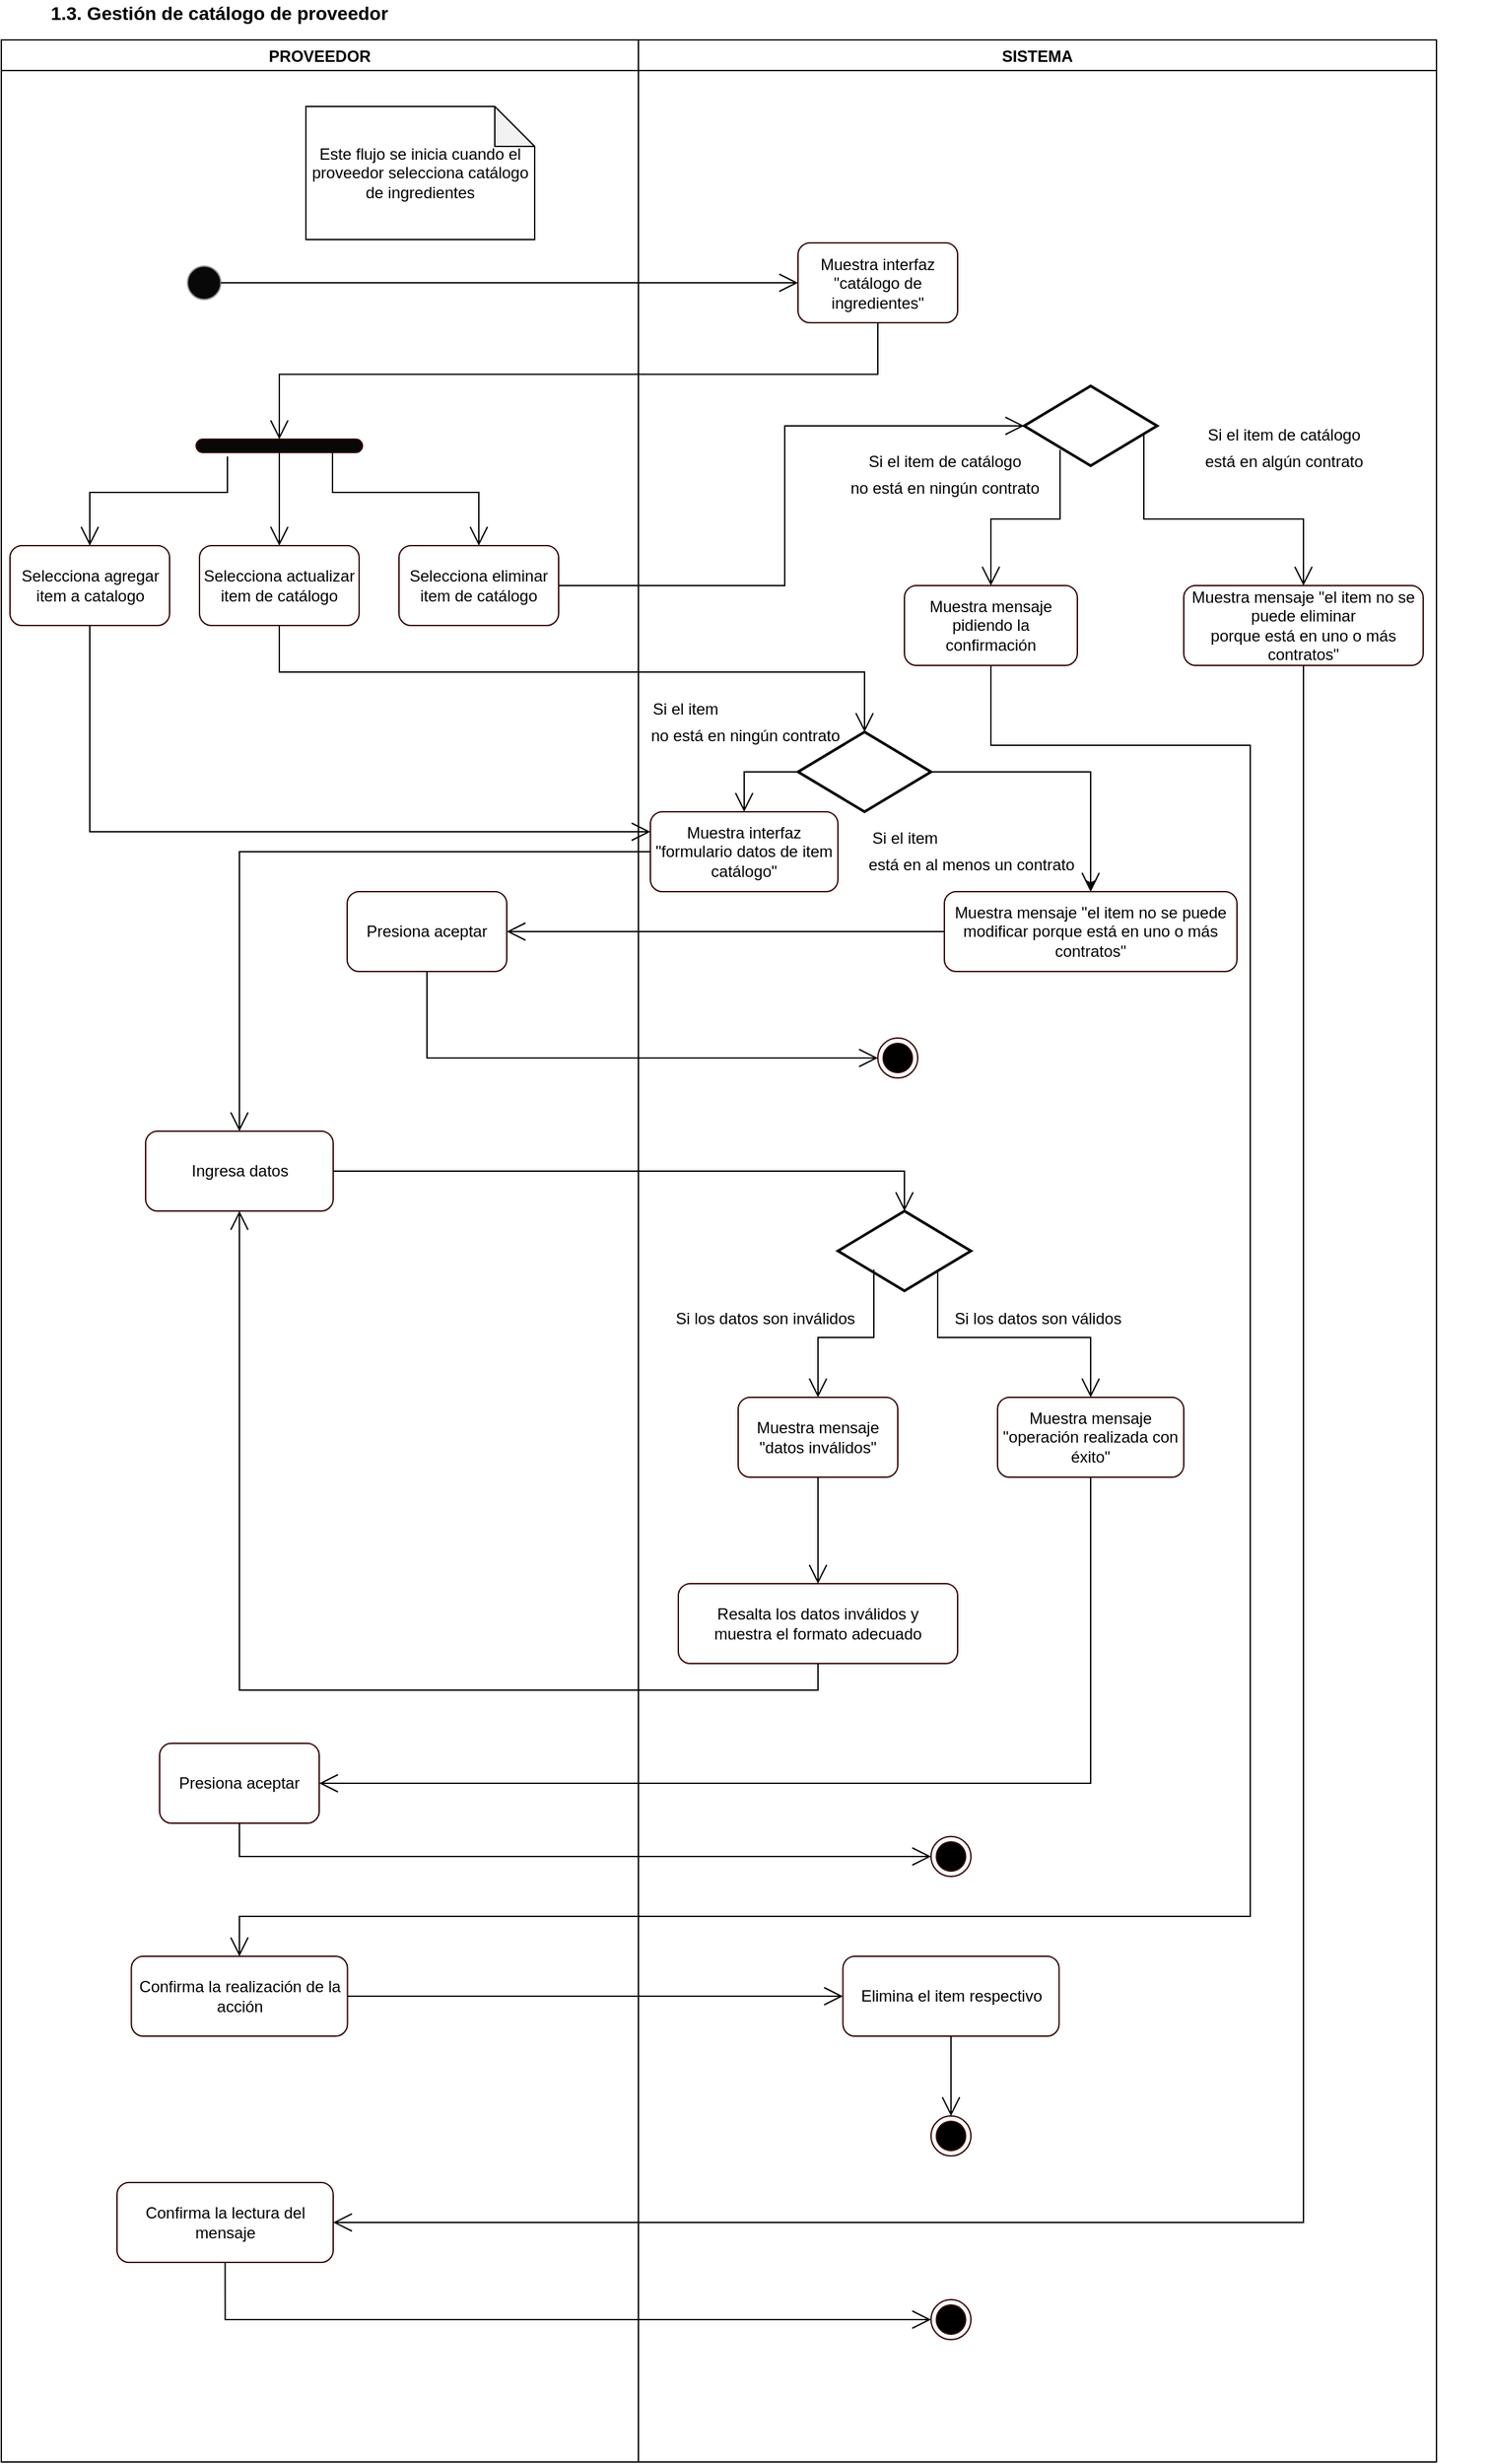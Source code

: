 <mxfile version="13.2.4" type="device"><diagram id="MT0bESdI1JiEAsve0kCm" name="Page-1"><mxGraphModel dx="898" dy="10988" grid="1" gridSize="10" guides="1" tooltips="1" connect="1" arrows="1" fold="1" page="1" pageScale="1" pageWidth="827" pageHeight="1169" math="0" shadow="0"><root><mxCell id="0"/><mxCell id="1" parent="0"/><mxCell id="WYLuXknDr8wbcJytO-Wc-1" value="PROVEEDOR" style="swimlane;gradientColor=none;" parent="1" vertex="1"><mxGeometry x="41" y="-10480" width="479" height="1820" as="geometry"/></mxCell><mxCell id="WYLuXknDr8wbcJytO-Wc-3" value="" style="ellipse;whiteSpace=wrap;html=1;aspect=fixed;strokeColor=#919191;fillColor=#080808;gradientColor=none;" parent="WYLuXknDr8wbcJytO-Wc-1" vertex="1"><mxGeometry x="140" y="170" width="25" height="25" as="geometry"/></mxCell><mxCell id="WYLuXknDr8wbcJytO-Wc-22" value="Este flujo se inicia cuando el proveedor selecciona catálogo de ingredientes" style="shape=note;whiteSpace=wrap;html=1;backgroundOutline=1;darkOpacity=0.05;" parent="WYLuXknDr8wbcJytO-Wc-1" vertex="1"><mxGeometry x="229" y="50" width="172" height="100" as="geometry"/></mxCell><mxCell id="WYLuXknDr8wbcJytO-Wc-38" value="" style="group" parent="WYLuXknDr8wbcJytO-Wc-1" vertex="1" connectable="0"><mxGeometry x="29" y="300" width="417.5" height="270" as="geometry"/></mxCell><mxCell id="WYLuXknDr8wbcJytO-Wc-30" value="" style="group" parent="WYLuXknDr8wbcJytO-Wc-38" vertex="1" connectable="0"><mxGeometry width="417.5" height="140" as="geometry"/></mxCell><mxCell id="WYLuXknDr8wbcJytO-Wc-31" value="" style="rounded=1;whiteSpace=wrap;html=1;strokeColor=#330000;fillColor=#080808;gradientColor=none;arcSize=50;" parent="WYLuXknDr8wbcJytO-Wc-30" vertex="1"><mxGeometry x="117.5" width="125" height="10" as="geometry"/></mxCell><mxCell id="WYLuXknDr8wbcJytO-Wc-32" style="edgeStyle=orthogonalEdgeStyle;rounded=0;orthogonalLoop=1;jettySize=auto;html=1;exitX=0.5;exitY=0;exitDx=0;exitDy=0;entryX=0.188;entryY=1.3;entryDx=0;entryDy=0;entryPerimeter=0;startArrow=open;startFill=0;startSize=12;endArrow=none;endFill=0;endSize=12;targetPerimeterSpacing=0;" parent="WYLuXknDr8wbcJytO-Wc-30" source="WYLuXknDr8wbcJytO-Wc-33" target="WYLuXknDr8wbcJytO-Wc-31" edge="1"><mxGeometry relative="1" as="geometry"/></mxCell><mxCell id="WYLuXknDr8wbcJytO-Wc-33" value="Selecciona agregar item a catalogo" style="rounded=1;whiteSpace=wrap;html=1;strokeColor=#330000;fillColor=#FFFFFF;gradientColor=none;" parent="WYLuXknDr8wbcJytO-Wc-30" vertex="1"><mxGeometry x="-22.5" y="80" width="120" height="60" as="geometry"/></mxCell><mxCell id="WYLuXknDr8wbcJytO-Wc-34" style="edgeStyle=orthogonalEdgeStyle;rounded=0;orthogonalLoop=1;jettySize=auto;html=1;exitX=0.5;exitY=0;exitDx=0;exitDy=0;entryX=0.5;entryY=1;entryDx=0;entryDy=0;startArrow=open;startFill=0;startSize=12;endArrow=none;endFill=0;endSize=12;targetPerimeterSpacing=0;" parent="WYLuXknDr8wbcJytO-Wc-30" source="WYLuXknDr8wbcJytO-Wc-35" target="WYLuXknDr8wbcJytO-Wc-31" edge="1"><mxGeometry relative="1" as="geometry"/></mxCell><mxCell id="WYLuXknDr8wbcJytO-Wc-35" value="Selecciona actualizar item de catálogo" style="rounded=1;whiteSpace=wrap;html=1;strokeColor=#330000;fillColor=#FFFFFF;gradientColor=none;" parent="WYLuXknDr8wbcJytO-Wc-30" vertex="1"><mxGeometry x="120" y="80" width="120" height="60" as="geometry"/></mxCell><mxCell id="WYLuXknDr8wbcJytO-Wc-36" style="edgeStyle=orthogonalEdgeStyle;rounded=0;orthogonalLoop=1;jettySize=auto;html=1;exitX=0.5;exitY=0;exitDx=0;exitDy=0;entryX=0.82;entryY=1;entryDx=0;entryDy=0;startArrow=open;startFill=0;startSize=12;endArrow=none;endFill=0;endSize=12;targetPerimeterSpacing=0;entryPerimeter=0;" parent="WYLuXknDr8wbcJytO-Wc-30" source="WYLuXknDr8wbcJytO-Wc-37" target="WYLuXknDr8wbcJytO-Wc-31" edge="1"><mxGeometry relative="1" as="geometry"/></mxCell><mxCell id="WYLuXknDr8wbcJytO-Wc-37" value="Selecciona eliminar item de catálogo" style="rounded=1;whiteSpace=wrap;html=1;strokeColor=#330000;fillColor=#FFFFFF;gradientColor=none;" parent="WYLuXknDr8wbcJytO-Wc-30" vertex="1"><mxGeometry x="270" y="80" width="120" height="60" as="geometry"/></mxCell><mxCell id="WYLuXknDr8wbcJytO-Wc-51" value="Ingresa datos" style="rounded=1;whiteSpace=wrap;html=1;strokeColor=#330000;fillColor=#FFFFFF;gradientColor=none;" parent="WYLuXknDr8wbcJytO-Wc-1" vertex="1"><mxGeometry x="108.5" y="820" width="141" height="60" as="geometry"/></mxCell><mxCell id="WYLuXknDr8wbcJytO-Wc-83" value="Confirma la realización de la acción" style="rounded=1;whiteSpace=wrap;html=1;strokeColor=#330000;fillColor=#FFFFFF;gradientColor=none;" parent="WYLuXknDr8wbcJytO-Wc-1" vertex="1"><mxGeometry x="97.75" y="1440" width="162.5" height="60" as="geometry"/></mxCell><mxCell id="WYLuXknDr8wbcJytO-Wc-90" value="Confirma la lectura del mensaje" style="rounded=1;whiteSpace=wrap;html=1;strokeColor=#330000;fillColor=#FFFFFF;gradientColor=none;" parent="WYLuXknDr8wbcJytO-Wc-1" vertex="1"><mxGeometry x="87" y="1610" width="162.5" height="60" as="geometry"/></mxCell><mxCell id="WYLuXknDr8wbcJytO-Wc-95" value="Presiona aceptar" style="rounded=1;whiteSpace=wrap;html=1;strokeColor=#330000;fillColor=#FFFFFF;gradientColor=none;" parent="WYLuXknDr8wbcJytO-Wc-1" vertex="1"><mxGeometry x="119" y="1280" width="120" height="60" as="geometry"/></mxCell><mxCell id="WYLuXknDr8wbcJytO-Wc-129" value="Presiona aceptar" style="rounded=1;whiteSpace=wrap;html=1;strokeColor=#330000;fillColor=#FFFFFF;gradientColor=none;" parent="WYLuXknDr8wbcJytO-Wc-1" vertex="1"><mxGeometry x="260" y="640" width="120" height="60" as="geometry"/></mxCell><mxCell id="WYLuXknDr8wbcJytO-Wc-13" value="SISTEMA" style="swimlane;gradientColor=none;" parent="1" vertex="1"><mxGeometry x="520" y="-10480" width="600" height="1820" as="geometry"/></mxCell><mxCell id="WYLuXknDr8wbcJytO-Wc-23" value="Muestra interfaz &quot;catálogo de ingredientes&quot;" style="rounded=1;whiteSpace=wrap;html=1;strokeColor=#330000;fillColor=#FFFFFF;gradientColor=none;" parent="WYLuXknDr8wbcJytO-Wc-13" vertex="1"><mxGeometry x="120" y="152.5" width="120" height="60" as="geometry"/></mxCell><mxCell id="WYLuXknDr8wbcJytO-Wc-63" value="" style="group" parent="WYLuXknDr8wbcJytO-Wc-13" vertex="1" connectable="0"><mxGeometry x="20" y="880" width="470" height="340" as="geometry"/></mxCell><mxCell id="WYLuXknDr8wbcJytO-Wc-54" value="" style="strokeWidth=2;html=1;shape=mxgraph.flowchart.decision;whiteSpace=wrap;fillColor=#FFFFFF;gradientColor=none;" parent="WYLuXknDr8wbcJytO-Wc-63" vertex="1"><mxGeometry x="130" width="100" height="60" as="geometry"/></mxCell><mxCell id="WYLuXknDr8wbcJytO-Wc-55" style="edgeStyle=orthogonalEdgeStyle;rounded=0;orthogonalLoop=1;jettySize=auto;html=1;exitX=0.5;exitY=0;exitDx=0;exitDy=0;entryX=0.27;entryY=0.733;entryDx=0;entryDy=0;entryPerimeter=0;startArrow=open;startFill=0;startSize=12;endArrow=none;endFill=0;endSize=12;targetPerimeterSpacing=0;" parent="WYLuXknDr8wbcJytO-Wc-63" source="WYLuXknDr8wbcJytO-Wc-56" target="WYLuXknDr8wbcJytO-Wc-54" edge="1"><mxGeometry relative="1" as="geometry"/></mxCell><mxCell id="WYLuXknDr8wbcJytO-Wc-56" value="Muestra mensaje &quot;datos inválidos&quot;" style="rounded=1;whiteSpace=wrap;html=1;strokeColor=#330000;fillColor=#FFFFFF;gradientColor=none;" parent="WYLuXknDr8wbcJytO-Wc-63" vertex="1"><mxGeometry x="55" y="140" width="120" height="60" as="geometry"/></mxCell><mxCell id="WYLuXknDr8wbcJytO-Wc-57" style="edgeStyle=orthogonalEdgeStyle;rounded=0;orthogonalLoop=1;jettySize=auto;html=1;exitX=0.5;exitY=0;exitDx=0;exitDy=0;entryX=0.75;entryY=0.75;entryDx=0;entryDy=0;entryPerimeter=0;startArrow=open;startFill=0;startSize=12;endArrow=none;endFill=0;endSize=12;targetPerimeterSpacing=0;" parent="WYLuXknDr8wbcJytO-Wc-63" source="WYLuXknDr8wbcJytO-Wc-58" target="WYLuXknDr8wbcJytO-Wc-54" edge="1"><mxGeometry relative="1" as="geometry"/></mxCell><mxCell id="WYLuXknDr8wbcJytO-Wc-58" value="Muestra mensaje &quot;operación realizada con éxito&quot;" style="rounded=1;whiteSpace=wrap;html=1;strokeColor=#330000;fillColor=#FFFFFF;gradientColor=none;" parent="WYLuXknDr8wbcJytO-Wc-63" vertex="1"><mxGeometry x="250" y="140" width="140" height="60" as="geometry"/></mxCell><mxCell id="WYLuXknDr8wbcJytO-Wc-59" value="Si los datos son válidos" style="text;html=1;align=center;verticalAlign=middle;resizable=0;points=[];autosize=1;" parent="WYLuXknDr8wbcJytO-Wc-63" vertex="1"><mxGeometry x="210" y="71" width="140" height="20" as="geometry"/></mxCell><mxCell id="WYLuXknDr8wbcJytO-Wc-60" value="Si los datos son inválidos" style="text;html=1;align=center;verticalAlign=middle;resizable=0;points=[];autosize=1;" parent="WYLuXknDr8wbcJytO-Wc-63" vertex="1"><mxGeometry y="71" width="150" height="20" as="geometry"/></mxCell><mxCell id="WYLuXknDr8wbcJytO-Wc-61" style="edgeStyle=orthogonalEdgeStyle;rounded=0;orthogonalLoop=1;jettySize=auto;html=1;exitX=0.5;exitY=0;exitDx=0;exitDy=0;entryX=0.5;entryY=1;entryDx=0;entryDy=0;startArrow=open;startFill=0;startSize=12;endArrow=none;endFill=0;endSize=12;targetPerimeterSpacing=0;" parent="WYLuXknDr8wbcJytO-Wc-63" source="WYLuXknDr8wbcJytO-Wc-62" target="WYLuXknDr8wbcJytO-Wc-56" edge="1"><mxGeometry relative="1" as="geometry"/></mxCell><mxCell id="WYLuXknDr8wbcJytO-Wc-62" value="Resalta los datos inválidos y&lt;br/&gt;muestra el formato adecuado" style="rounded=1;whiteSpace=wrap;html=1;strokeColor=#330000;fillColor=#FFFFFF;gradientColor=none;" parent="WYLuXknDr8wbcJytO-Wc-63" vertex="1"><mxGeometry x="10" y="280" width="210" height="60" as="geometry"/></mxCell><mxCell id="WYLuXknDr8wbcJytO-Wc-81" value="" style="group" parent="WYLuXknDr8wbcJytO-Wc-13" vertex="1" connectable="0"><mxGeometry x="110" y="260" width="530" height="210" as="geometry"/></mxCell><mxCell id="WYLuXknDr8wbcJytO-Wc-75" value="" style="strokeWidth=2;html=1;shape=mxgraph.flowchart.decision;whiteSpace=wrap;fillColor=#FFFFFF;gradientColor=none;" parent="WYLuXknDr8wbcJytO-Wc-81" vertex="1"><mxGeometry x="180" width="100" height="60" as="geometry"/></mxCell><mxCell id="WYLuXknDr8wbcJytO-Wc-76" style="edgeStyle=orthogonalEdgeStyle;rounded=0;orthogonalLoop=1;jettySize=auto;html=1;exitX=0.5;exitY=0;exitDx=0;exitDy=0;entryX=0.27;entryY=0.8;entryDx=0;entryDy=0;entryPerimeter=0;startArrow=open;startFill=0;startSize=12;endArrow=none;endFill=0;endSize=12;targetPerimeterSpacing=0;" parent="WYLuXknDr8wbcJytO-Wc-81" source="WYLuXknDr8wbcJytO-Wc-77" target="WYLuXknDr8wbcJytO-Wc-75" edge="1"><mxGeometry relative="1" as="geometry"/></mxCell><mxCell id="WYLuXknDr8wbcJytO-Wc-77" value="Muestra mensaje pidiendo la&lt;br/&gt;confirmación" style="rounded=1;whiteSpace=wrap;html=1;strokeColor=#330000;fillColor=#FFFFFF;gradientColor=none;" parent="WYLuXknDr8wbcJytO-Wc-81" vertex="1"><mxGeometry x="90" y="150" width="130" height="60" as="geometry"/></mxCell><mxCell id="WYLuXknDr8wbcJytO-Wc-78" style="edgeStyle=orthogonalEdgeStyle;rounded=0;orthogonalLoop=1;jettySize=auto;html=1;exitX=0.5;exitY=0;exitDx=0;exitDy=0;startArrow=open;startFill=0;startSize=12;endArrow=none;endFill=0;endSize=12;targetPerimeterSpacing=0;entryX=0.9;entryY=0.583;entryDx=0;entryDy=0;entryPerimeter=0;" parent="WYLuXknDr8wbcJytO-Wc-81" source="WYLuXknDr8wbcJytO-Wc-79" target="WYLuXknDr8wbcJytO-Wc-75" edge="1"><mxGeometry relative="1" as="geometry"><mxPoint x="-720" y="5110" as="targetPoint"/></mxGeometry></mxCell><mxCell id="WYLuXknDr8wbcJytO-Wc-79" value="Muestra mensaje &quot;el item no se puede eliminar&lt;br&gt;porque está en uno o más contratos&quot;" style="rounded=1;whiteSpace=wrap;html=1;strokeColor=#330000;fillColor=#FFFFFF;gradientColor=none;" parent="WYLuXknDr8wbcJytO-Wc-81" vertex="1"><mxGeometry x="300" y="150" width="180" height="60" as="geometry"/></mxCell><mxCell id="WYLuXknDr8wbcJytO-Wc-80" value="Si el item de catálogo" style="text;html=1;align=center;verticalAlign=middle;resizable=0;points=[];autosize=1;" parent="WYLuXknDr8wbcJytO-Wc-81" vertex="1"><mxGeometry x="310" y="27" width="130" height="20" as="geometry"/></mxCell><mxCell id="WYLuXknDr8wbcJytO-Wc-102" value="Si el item de catálogo" style="text;align=center;verticalAlign=middle;resizable=0;points=[];autosize=1;html=1;" parent="WYLuXknDr8wbcJytO-Wc-81" vertex="1"><mxGeometry x="55" y="47" width="130" height="20" as="geometry"/></mxCell><mxCell id="WYLuXknDr8wbcJytO-Wc-105" value="no está en ningún contrato" style="text;html=1;align=center;verticalAlign=middle;resizable=0;points=[];autosize=1;" parent="WYLuXknDr8wbcJytO-Wc-81" vertex="1"><mxGeometry x="40" y="67" width="160" height="20" as="geometry"/></mxCell><mxCell id="WYLuXknDr8wbcJytO-Wc-127" value="está en algún contrato" style="text;html=1;align=center;verticalAlign=middle;resizable=0;points=[];autosize=1;" parent="WYLuXknDr8wbcJytO-Wc-81" vertex="1"><mxGeometry x="310" y="47" width="130" height="20" as="geometry"/></mxCell><mxCell id="WYLuXknDr8wbcJytO-Wc-85" value="" style="group" parent="WYLuXknDr8wbcJytO-Wc-13" vertex="1" connectable="0"><mxGeometry x="153.75" y="1440" width="162.5" height="150" as="geometry"/></mxCell><mxCell id="WYLuXknDr8wbcJytO-Wc-86" value="Elimina el item respectivo" style="rounded=1;whiteSpace=wrap;html=1;strokeColor=#330000;fillColor=#FFFFFF;gradientColor=none;" parent="WYLuXknDr8wbcJytO-Wc-85" vertex="1"><mxGeometry width="162.5" height="60" as="geometry"/></mxCell><mxCell id="WYLuXknDr8wbcJytO-Wc-87" style="edgeStyle=orthogonalEdgeStyle;rounded=0;orthogonalLoop=1;jettySize=auto;html=1;exitX=0.5;exitY=0;exitDx=0;exitDy=0;entryX=0.5;entryY=1;entryDx=0;entryDy=0;startArrow=open;startFill=0;startSize=12;endArrow=none;endFill=0;endSize=12;targetPerimeterSpacing=0;" parent="WYLuXknDr8wbcJytO-Wc-85" source="WYLuXknDr8wbcJytO-Wc-88" target="WYLuXknDr8wbcJytO-Wc-86" edge="1"><mxGeometry relative="1" as="geometry"/></mxCell><mxCell id="WYLuXknDr8wbcJytO-Wc-88" value="" style="ellipse;html=1;shape=endState;fillColor=#000000;strokeColor=#330000;" parent="WYLuXknDr8wbcJytO-Wc-85" vertex="1"><mxGeometry x="66.25" y="120" width="30" height="30" as="geometry"/></mxCell><mxCell id="WYLuXknDr8wbcJytO-Wc-93" value="" style="ellipse;html=1;shape=endState;fillColor=#000000;strokeColor=#330000;" parent="WYLuXknDr8wbcJytO-Wc-13" vertex="1"><mxGeometry x="220" y="1698" width="30" height="30" as="geometry"/></mxCell><mxCell id="WYLuXknDr8wbcJytO-Wc-97" value="" style="ellipse;html=1;shape=endState;fillColor=#000000;strokeColor=#330000;" parent="WYLuXknDr8wbcJytO-Wc-13" vertex="1"><mxGeometry x="220" y="1350" width="30" height="30" as="geometry"/></mxCell><mxCell id="WYLuXknDr8wbcJytO-Wc-130" style="edgeStyle=orthogonalEdgeStyle;rounded=0;orthogonalLoop=1;jettySize=auto;html=1;exitX=1;exitY=0.5;exitDx=0;exitDy=0;exitPerimeter=0;endArrow=open;endFill=0;endSize=12;" parent="WYLuXknDr8wbcJytO-Wc-13" source="WYLuXknDr8wbcJytO-Wc-116" target="WYLuXknDr8wbcJytO-Wc-124" edge="1"><mxGeometry relative="1" as="geometry"/></mxCell><mxCell id="mdpm5hp5igCKf6Oq-BNE-1" style="edgeStyle=orthogonalEdgeStyle;rounded=0;orthogonalLoop=1;jettySize=auto;html=1;" parent="WYLuXknDr8wbcJytO-Wc-13" source="WYLuXknDr8wbcJytO-Wc-116" target="WYLuXknDr8wbcJytO-Wc-124" edge="1"><mxGeometry relative="1" as="geometry"/></mxCell><mxCell id="WYLuXknDr8wbcJytO-Wc-116" value="" style="strokeWidth=2;html=1;shape=mxgraph.flowchart.decision;whiteSpace=wrap;fillColor=#FFFFFF;gradientColor=none;" parent="WYLuXknDr8wbcJytO-Wc-13" vertex="1"><mxGeometry x="120" y="520" width="100" height="60" as="geometry"/></mxCell><mxCell id="WYLuXknDr8wbcJytO-Wc-124" value="Muestra mensaje &quot;el item no se puede modificar porque está en uno o más contratos&quot;" style="rounded=1;whiteSpace=wrap;html=1;strokeColor=#330000;fillColor=#FFFFFF;gradientColor=none;" parent="WYLuXknDr8wbcJytO-Wc-13" vertex="1"><mxGeometry x="230" y="640" width="220" height="60" as="geometry"/></mxCell><mxCell id="WYLuXknDr8wbcJytO-Wc-132" value="" style="group" parent="WYLuXknDr8wbcJytO-Wc-13" vertex="1" connectable="0"><mxGeometry x="170" y="590" width="165" height="40" as="geometry"/></mxCell><mxCell id="WYLuXknDr8wbcJytO-Wc-133" value="Si el item" style="text;html=1;align=center;verticalAlign=middle;resizable=0;points=[];autosize=1;" parent="WYLuXknDr8wbcJytO-Wc-132" vertex="1"><mxGeometry width="60" height="20" as="geometry"/></mxCell><mxCell id="WYLuXknDr8wbcJytO-Wc-134" value="está en al menos un contrato" style="text;html=1;align=center;verticalAlign=middle;resizable=0;points=[];autosize=1;" parent="WYLuXknDr8wbcJytO-Wc-132" vertex="1"><mxGeometry x="-5" y="20" width="170" height="20" as="geometry"/></mxCell><mxCell id="WYLuXknDr8wbcJytO-Wc-135" value="" style="ellipse;html=1;shape=endState;fillColor=#000000;strokeColor=#330000;" parent="WYLuXknDr8wbcJytO-Wc-13" vertex="1"><mxGeometry x="180" y="750" width="30" height="30" as="geometry"/></mxCell><mxCell id="WYLuXknDr8wbcJytO-Wc-138" value="Muestra interfaz &quot;formulario datos de item catálogo&quot;" style="rounded=1;whiteSpace=wrap;html=1;strokeColor=#330000;fillColor=#FFFFFF;gradientColor=none;" parent="WYLuXknDr8wbcJytO-Wc-13" vertex="1"><mxGeometry x="9" y="580" width="141" height="60" as="geometry"/></mxCell><mxCell id="WYLuXknDr8wbcJytO-Wc-122" style="edgeStyle=orthogonalEdgeStyle;rounded=0;orthogonalLoop=1;jettySize=auto;html=1;exitX=0;exitY=0.5;exitDx=0;exitDy=0;exitPerimeter=0;endArrow=open;endFill=0;endSize=12;" parent="WYLuXknDr8wbcJytO-Wc-13" source="WYLuXknDr8wbcJytO-Wc-116" target="WYLuXknDr8wbcJytO-Wc-138" edge="1"><mxGeometry relative="1" as="geometry"/></mxCell><mxCell id="WYLuXknDr8wbcJytO-Wc-123" value="" style="group" parent="WYLuXknDr8wbcJytO-Wc-13" vertex="1" connectable="0"><mxGeometry x="-0.5" y="493" width="160" height="40" as="geometry"/></mxCell><mxCell id="WYLuXknDr8wbcJytO-Wc-120" value="Si el item" style="text;html=1;align=center;verticalAlign=middle;resizable=0;points=[];autosize=1;" parent="WYLuXknDr8wbcJytO-Wc-123" vertex="1"><mxGeometry x="5.5" width="60" height="20" as="geometry"/></mxCell><mxCell id="WYLuXknDr8wbcJytO-Wc-121" value="no está en ningún contrato" style="text;html=1;align=center;verticalAlign=middle;resizable=0;points=[];autosize=1;" parent="WYLuXknDr8wbcJytO-Wc-123" vertex="1"><mxGeometry y="20" width="160" height="20" as="geometry"/></mxCell><mxCell id="WYLuXknDr8wbcJytO-Wc-26" style="edgeStyle=orthogonalEdgeStyle;rounded=0;orthogonalLoop=1;jettySize=auto;html=1;exitX=1;exitY=0.5;exitDx=0;exitDy=0;entryX=0;entryY=0.5;entryDx=0;entryDy=0;endSize=12;endArrow=open;endFill=0;" parent="1" source="WYLuXknDr8wbcJytO-Wc-3" target="WYLuXknDr8wbcJytO-Wc-23" edge="1"><mxGeometry relative="1" as="geometry"/></mxCell><mxCell id="WYLuXknDr8wbcJytO-Wc-39" style="edgeStyle=orthogonalEdgeStyle;rounded=0;orthogonalLoop=1;jettySize=auto;html=1;exitX=0.5;exitY=1;exitDx=0;exitDy=0;entryX=0.5;entryY=0;entryDx=0;entryDy=0;endArrow=open;endFill=0;endSize=12;" parent="1" source="WYLuXknDr8wbcJytO-Wc-23" target="WYLuXknDr8wbcJytO-Wc-31" edge="1"><mxGeometry relative="1" as="geometry"/></mxCell><mxCell id="WYLuXknDr8wbcJytO-Wc-67" style="edgeStyle=orthogonalEdgeStyle;rounded=0;orthogonalLoop=1;jettySize=auto;html=1;exitX=1;exitY=0.5;exitDx=0;exitDy=0;endArrow=open;endFill=0;endSize=12;entryX=0.5;entryY=0;entryDx=0;entryDy=0;entryPerimeter=0;" parent="1" source="WYLuXknDr8wbcJytO-Wc-51" target="WYLuXknDr8wbcJytO-Wc-54" edge="1"><mxGeometry relative="1" as="geometry"><mxPoint x="690" y="-9819" as="targetPoint"/></mxGeometry></mxCell><mxCell id="WYLuXknDr8wbcJytO-Wc-71" style="edgeStyle=orthogonalEdgeStyle;rounded=0;orthogonalLoop=1;jettySize=auto;html=1;exitX=0.5;exitY=1;exitDx=0;exitDy=0;entryX=0.5;entryY=1;entryDx=0;entryDy=0;endArrow=open;endFill=0;endSize=12;" parent="1" source="WYLuXknDr8wbcJytO-Wc-62" target="WYLuXknDr8wbcJytO-Wc-51" edge="1"><mxGeometry relative="1" as="geometry"><mxPoint x="290.5" y="-9460" as="targetPoint"/></mxGeometry></mxCell><mxCell id="WYLuXknDr8wbcJytO-Wc-82" style="edgeStyle=orthogonalEdgeStyle;rounded=0;orthogonalLoop=1;jettySize=auto;html=1;exitX=1;exitY=0.5;exitDx=0;exitDy=0;entryX=0;entryY=0.5;entryDx=0;entryDy=0;entryPerimeter=0;endArrow=open;endFill=0;endSize=12;" parent="1" source="WYLuXknDr8wbcJytO-Wc-37" target="WYLuXknDr8wbcJytO-Wc-75" edge="1"><mxGeometry relative="1" as="geometry"/></mxCell><mxCell id="WYLuXknDr8wbcJytO-Wc-89" style="edgeStyle=orthogonalEdgeStyle;rounded=0;orthogonalLoop=1;jettySize=auto;html=1;exitX=1;exitY=0.5;exitDx=0;exitDy=0;entryX=0;entryY=0.5;entryDx=0;entryDy=0;endArrow=open;endFill=0;endSize=12;" parent="1" source="WYLuXknDr8wbcJytO-Wc-83" target="WYLuXknDr8wbcJytO-Wc-86" edge="1"><mxGeometry relative="1" as="geometry"/></mxCell><mxCell id="WYLuXknDr8wbcJytO-Wc-94" style="edgeStyle=orthogonalEdgeStyle;rounded=0;orthogonalLoop=1;jettySize=auto;html=1;exitX=0.5;exitY=1;exitDx=0;exitDy=0;entryX=0;entryY=0.5;entryDx=0;entryDy=0;endArrow=open;endFill=0;endSize=12;" parent="1" source="WYLuXknDr8wbcJytO-Wc-90" target="WYLuXknDr8wbcJytO-Wc-93" edge="1"><mxGeometry relative="1" as="geometry"/></mxCell><mxCell id="WYLuXknDr8wbcJytO-Wc-96" style="edgeStyle=orthogonalEdgeStyle;rounded=0;orthogonalLoop=1;jettySize=auto;html=1;exitX=0.5;exitY=1;exitDx=0;exitDy=0;entryX=1;entryY=0.5;entryDx=0;entryDy=0;endArrow=open;endFill=0;endSize=12;" parent="1" source="WYLuXknDr8wbcJytO-Wc-58" target="WYLuXknDr8wbcJytO-Wc-95" edge="1"><mxGeometry relative="1" as="geometry"/></mxCell><mxCell id="WYLuXknDr8wbcJytO-Wc-98" style="edgeStyle=orthogonalEdgeStyle;rounded=0;orthogonalLoop=1;jettySize=auto;html=1;exitX=0.5;exitY=1;exitDx=0;exitDy=0;entryX=0;entryY=0.5;entryDx=0;entryDy=0;endArrow=open;endFill=0;endSize=12;" parent="1" source="WYLuXknDr8wbcJytO-Wc-95" target="WYLuXknDr8wbcJytO-Wc-97" edge="1"><mxGeometry relative="1" as="geometry"/></mxCell><mxCell id="WYLuXknDr8wbcJytO-Wc-100" style="edgeStyle=orthogonalEdgeStyle;rounded=0;orthogonalLoop=1;jettySize=auto;html=1;exitX=0.5;exitY=1;exitDx=0;exitDy=0;entryX=1;entryY=0.5;entryDx=0;entryDy=0;endArrow=open;endFill=0;endSize=12;" parent="1" source="WYLuXknDr8wbcJytO-Wc-79" target="WYLuXknDr8wbcJytO-Wc-90" edge="1"><mxGeometry relative="1" as="geometry"/></mxCell><mxCell id="WYLuXknDr8wbcJytO-Wc-101" style="edgeStyle=orthogonalEdgeStyle;rounded=0;orthogonalLoop=1;jettySize=auto;html=1;exitX=0.5;exitY=1;exitDx=0;exitDy=0;endArrow=open;endFill=0;endSize=12;" parent="1" source="WYLuXknDr8wbcJytO-Wc-77" target="WYLuXknDr8wbcJytO-Wc-83" edge="1"><mxGeometry relative="1" as="geometry"><Array as="points"><mxPoint x="785" y="-9950"/><mxPoint x="980" y="-9950"/><mxPoint x="980" y="-9070"/><mxPoint x="220" y="-9070"/></Array></mxGeometry></mxCell><mxCell id="WYLuXknDr8wbcJytO-Wc-28" style="edgeStyle=orthogonalEdgeStyle;rounded=0;orthogonalLoop=1;jettySize=auto;html=1;exitX=0.5;exitY=0;exitDx=0;exitDy=0;startArrow=open;startFill=0;startSize=12;endArrow=none;endFill=0;endSize=12;targetPerimeterSpacing=0;exitPerimeter=0;" parent="1" source="WYLuXknDr8wbcJytO-Wc-116" target="WYLuXknDr8wbcJytO-Wc-35" edge="1"><mxGeometry relative="1" as="geometry"><mxPoint x="230" y="-9920" as="sourcePoint"/></mxGeometry></mxCell><mxCell id="WYLuXknDr8wbcJytO-Wc-131" style="edgeStyle=orthogonalEdgeStyle;rounded=0;orthogonalLoop=1;jettySize=auto;html=1;exitX=0;exitY=0.5;exitDx=0;exitDy=0;entryX=1;entryY=0.5;entryDx=0;entryDy=0;endArrow=open;endFill=0;endSize=12;" parent="1" source="WYLuXknDr8wbcJytO-Wc-124" target="WYLuXknDr8wbcJytO-Wc-129" edge="1"><mxGeometry relative="1" as="geometry"/></mxCell><mxCell id="WYLuXknDr8wbcJytO-Wc-136" style="edgeStyle=orthogonalEdgeStyle;rounded=0;orthogonalLoop=1;jettySize=auto;html=1;exitX=0.5;exitY=1;exitDx=0;exitDy=0;entryX=0;entryY=0.5;entryDx=0;entryDy=0;endArrow=open;endFill=0;endSize=12;" parent="1" source="WYLuXknDr8wbcJytO-Wc-129" target="WYLuXknDr8wbcJytO-Wc-135" edge="1"><mxGeometry relative="1" as="geometry"/></mxCell><mxCell id="WYLuXknDr8wbcJytO-Wc-140" style="edgeStyle=orthogonalEdgeStyle;rounded=0;orthogonalLoop=1;jettySize=auto;html=1;exitX=0;exitY=0.5;exitDx=0;exitDy=0;endArrow=open;endFill=0;endSize=12;" parent="1" source="WYLuXknDr8wbcJytO-Wc-138" target="WYLuXknDr8wbcJytO-Wc-51" edge="1"><mxGeometry relative="1" as="geometry"/></mxCell><mxCell id="WYLuXknDr8wbcJytO-Wc-141" style="edgeStyle=orthogonalEdgeStyle;rounded=0;orthogonalLoop=1;jettySize=auto;html=1;exitX=0.5;exitY=1;exitDx=0;exitDy=0;entryX=0;entryY=0.25;entryDx=0;entryDy=0;endArrow=open;endFill=0;endSize=12;" parent="1" source="WYLuXknDr8wbcJytO-Wc-33" target="WYLuXknDr8wbcJytO-Wc-138" edge="1"><mxGeometry relative="1" as="geometry"/></mxCell><mxCell id="0NU7V0ovkXP88HL8IDY_-1" value="1.3. Gestión de catálogo de proveedor" style="text;html=1;strokeColor=none;fillColor=none;align=center;verticalAlign=middle;whiteSpace=wrap;rounded=0;fontFamily=Arial;fontStyle=1;fontSize=14;" vertex="1" parent="1"><mxGeometry x="70" y="-10510" width="270" height="20" as="geometry"/></mxCell></root></mxGraphModel></diagram></mxfile>